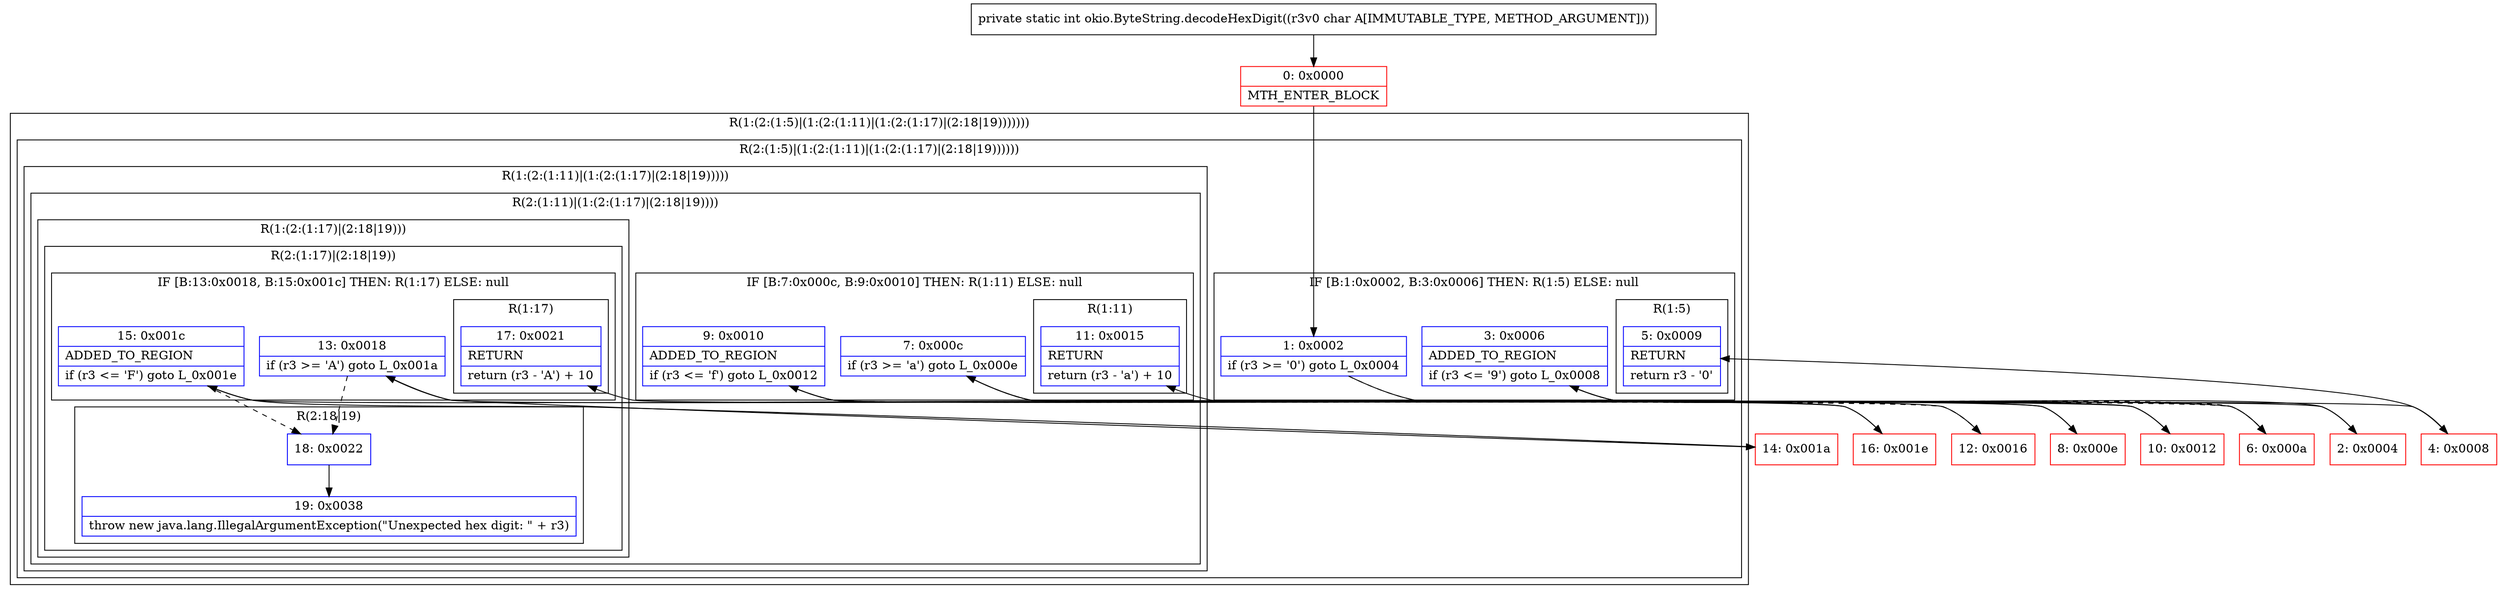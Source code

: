 digraph "CFG forokio.ByteString.decodeHexDigit(C)I" {
subgraph cluster_Region_896335509 {
label = "R(1:(2:(1:5)|(1:(2:(1:11)|(1:(2:(1:17)|(2:18|19)))))))";
node [shape=record,color=blue];
subgraph cluster_Region_1772380224 {
label = "R(2:(1:5)|(1:(2:(1:11)|(1:(2:(1:17)|(2:18|19))))))";
node [shape=record,color=blue];
subgraph cluster_IfRegion_1011784314 {
label = "IF [B:1:0x0002, B:3:0x0006] THEN: R(1:5) ELSE: null";
node [shape=record,color=blue];
Node_1 [shape=record,label="{1\:\ 0x0002|if (r3 \>= '0') goto L_0x0004\l}"];
Node_3 [shape=record,label="{3\:\ 0x0006|ADDED_TO_REGION\l|if (r3 \<= '9') goto L_0x0008\l}"];
subgraph cluster_Region_1398228507 {
label = "R(1:5)";
node [shape=record,color=blue];
Node_5 [shape=record,label="{5\:\ 0x0009|RETURN\l|return r3 \- '0'\l}"];
}
}
subgraph cluster_Region_18715314 {
label = "R(1:(2:(1:11)|(1:(2:(1:17)|(2:18|19)))))";
node [shape=record,color=blue];
subgraph cluster_Region_1265718449 {
label = "R(2:(1:11)|(1:(2:(1:17)|(2:18|19))))";
node [shape=record,color=blue];
subgraph cluster_IfRegion_61119215 {
label = "IF [B:7:0x000c, B:9:0x0010] THEN: R(1:11) ELSE: null";
node [shape=record,color=blue];
Node_7 [shape=record,label="{7\:\ 0x000c|if (r3 \>= 'a') goto L_0x000e\l}"];
Node_9 [shape=record,label="{9\:\ 0x0010|ADDED_TO_REGION\l|if (r3 \<= 'f') goto L_0x0012\l}"];
subgraph cluster_Region_1789555486 {
label = "R(1:11)";
node [shape=record,color=blue];
Node_11 [shape=record,label="{11\:\ 0x0015|RETURN\l|return (r3 \- 'a') + 10\l}"];
}
}
subgraph cluster_Region_131065083 {
label = "R(1:(2:(1:17)|(2:18|19)))";
node [shape=record,color=blue];
subgraph cluster_Region_1180363887 {
label = "R(2:(1:17)|(2:18|19))";
node [shape=record,color=blue];
subgraph cluster_IfRegion_1636726185 {
label = "IF [B:13:0x0018, B:15:0x001c] THEN: R(1:17) ELSE: null";
node [shape=record,color=blue];
Node_13 [shape=record,label="{13\:\ 0x0018|if (r3 \>= 'A') goto L_0x001a\l}"];
Node_15 [shape=record,label="{15\:\ 0x001c|ADDED_TO_REGION\l|if (r3 \<= 'F') goto L_0x001e\l}"];
subgraph cluster_Region_1476777989 {
label = "R(1:17)";
node [shape=record,color=blue];
Node_17 [shape=record,label="{17\:\ 0x0021|RETURN\l|return (r3 \- 'A') + 10\l}"];
}
}
subgraph cluster_Region_546637762 {
label = "R(2:18|19)";
node [shape=record,color=blue];
Node_18 [shape=record,label="{18\:\ 0x0022}"];
Node_19 [shape=record,label="{19\:\ 0x0038|throw new java.lang.IllegalArgumentException(\"Unexpected hex digit: \" + r3)\l}"];
}
}
}
}
}
}
}
Node_0 [shape=record,color=red,label="{0\:\ 0x0000|MTH_ENTER_BLOCK\l}"];
Node_2 [shape=record,color=red,label="{2\:\ 0x0004}"];
Node_4 [shape=record,color=red,label="{4\:\ 0x0008}"];
Node_6 [shape=record,color=red,label="{6\:\ 0x000a}"];
Node_8 [shape=record,color=red,label="{8\:\ 0x000e}"];
Node_10 [shape=record,color=red,label="{10\:\ 0x0012}"];
Node_12 [shape=record,color=red,label="{12\:\ 0x0016}"];
Node_14 [shape=record,color=red,label="{14\:\ 0x001a}"];
Node_16 [shape=record,color=red,label="{16\:\ 0x001e}"];
MethodNode[shape=record,label="{private static int okio.ByteString.decodeHexDigit((r3v0 char A[IMMUTABLE_TYPE, METHOD_ARGUMENT])) }"];
MethodNode -> Node_0;
Node_1 -> Node_2;
Node_1 -> Node_6[style=dashed];
Node_3 -> Node_4;
Node_3 -> Node_6[style=dashed];
Node_7 -> Node_8;
Node_7 -> Node_12[style=dashed];
Node_9 -> Node_10;
Node_9 -> Node_12[style=dashed];
Node_13 -> Node_14;
Node_13 -> Node_18[style=dashed];
Node_15 -> Node_16;
Node_15 -> Node_18[style=dashed];
Node_18 -> Node_19;
Node_0 -> Node_1;
Node_2 -> Node_3;
Node_4 -> Node_5;
Node_6 -> Node_7;
Node_8 -> Node_9;
Node_10 -> Node_11;
Node_12 -> Node_13;
Node_14 -> Node_15;
Node_16 -> Node_17;
}

